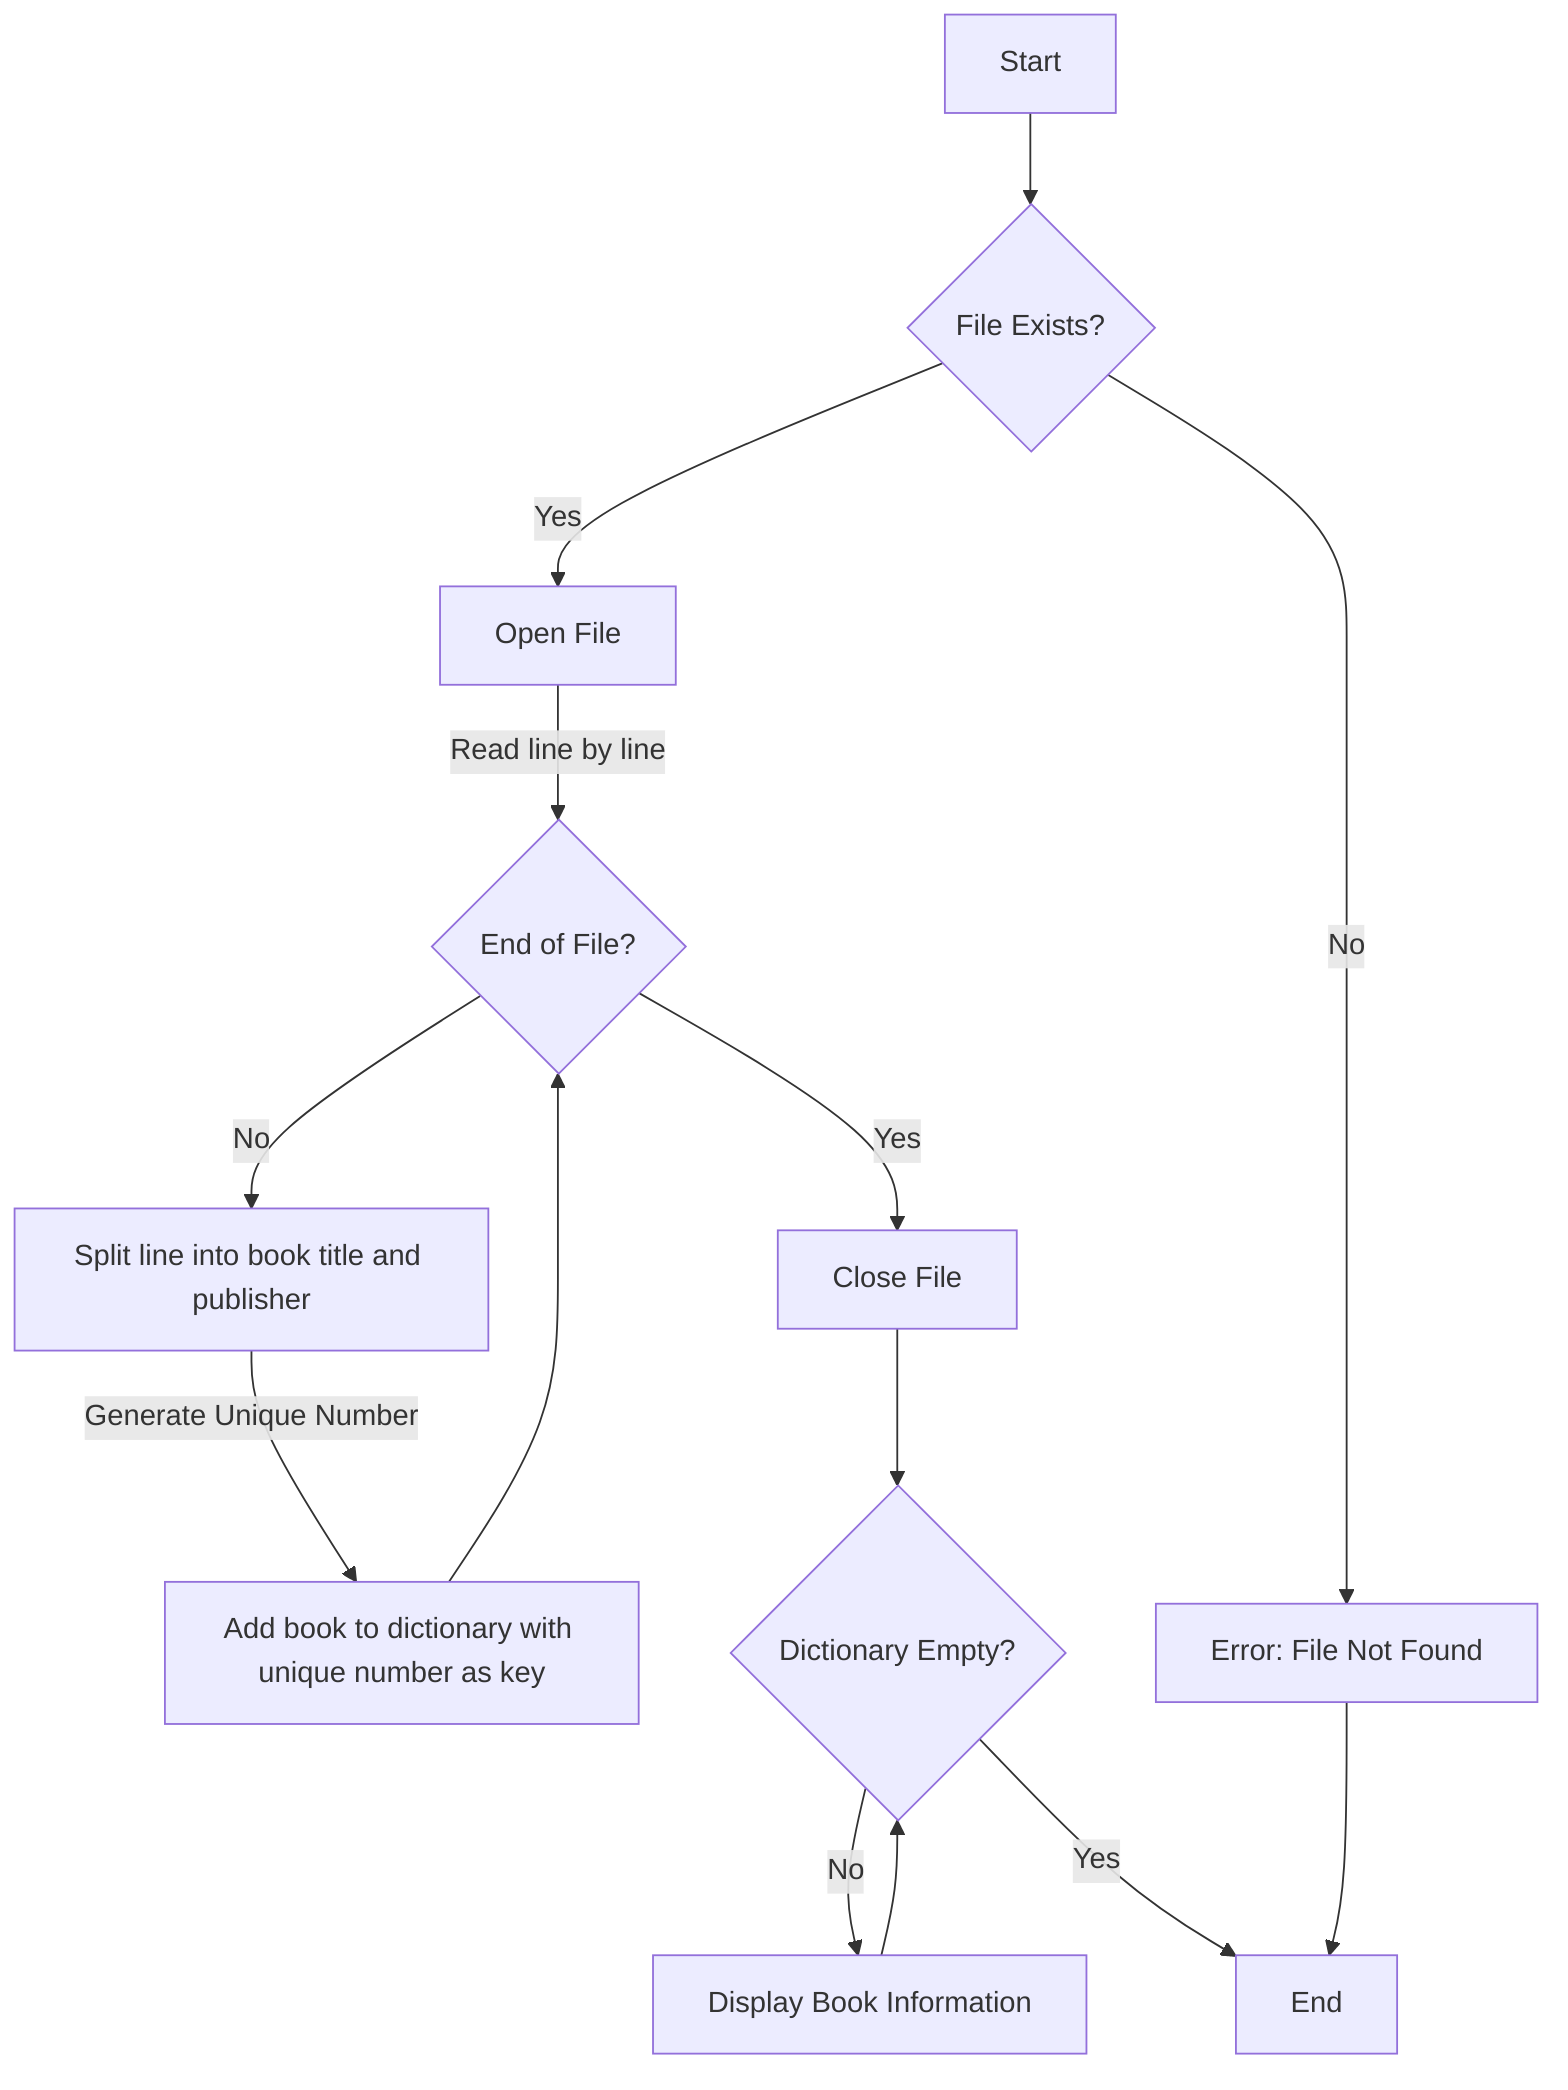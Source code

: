graph TB
    A[Start] --> B{File Exists?}
    B -- Yes --> C[Open File]
    C -- Read line by line --> D{End of File?}
    D -- No --> E[Split line into book title and publisher]
    E -- Generate Unique Number --> F[Add book to dictionary with unique number as key]
    F --> D
    D -- Yes --> G[Close File]
    G --> H{Dictionary Empty?}
    H -- No --> I[Display Book Information]
    I --> H
    H -- Yes --> J[End]
    B -- No --> K[Error: File Not Found]
    K --> J